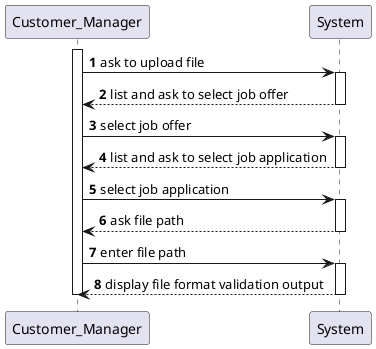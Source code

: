 @startuml
'https://plantuml.com/sequence-diagram

autonumber

participant Customer_Manager as cm
participant System as sys

activate cm
cm -> sys: ask to upload file

activate sys
sys --> cm: list and ask to select job offer
deactivate

cm -> sys: select job offer

activate sys
sys --> cm: list and ask to select job application
deactivate

cm -> sys: select job application

activate sys
sys --> cm: ask file path
deactivate

cm -> sys: enter file path

activate sys
sys --> cm: display file format validation output
deactivate

deactivate cm
@enduml
